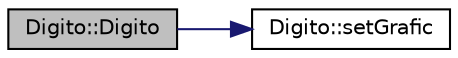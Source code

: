 digraph "Digito::Digito"
{
  edge [fontname="Helvetica",fontsize="10",labelfontname="Helvetica",labelfontsize="10"];
  node [fontname="Helvetica",fontsize="10",shape=record];
  rankdir="LR";
  Node1 [label="Digito::Digito",height=0.2,width=0.4,color="black", fillcolor="grey75", style="filled" fontcolor="black"];
  Node1 -> Node2 [color="midnightblue",fontsize="10",style="solid",fontname="Helvetica"];
  Node2 [label="Digito::setGrafic",height=0.2,width=0.4,color="black", fillcolor="white", style="filled",URL="$class_digito.html#af26ab9dc91bdfd34cac4e5dd58a895cc",tooltip="Funcion que asigna la imagen del numero al QLabel. "];
}
